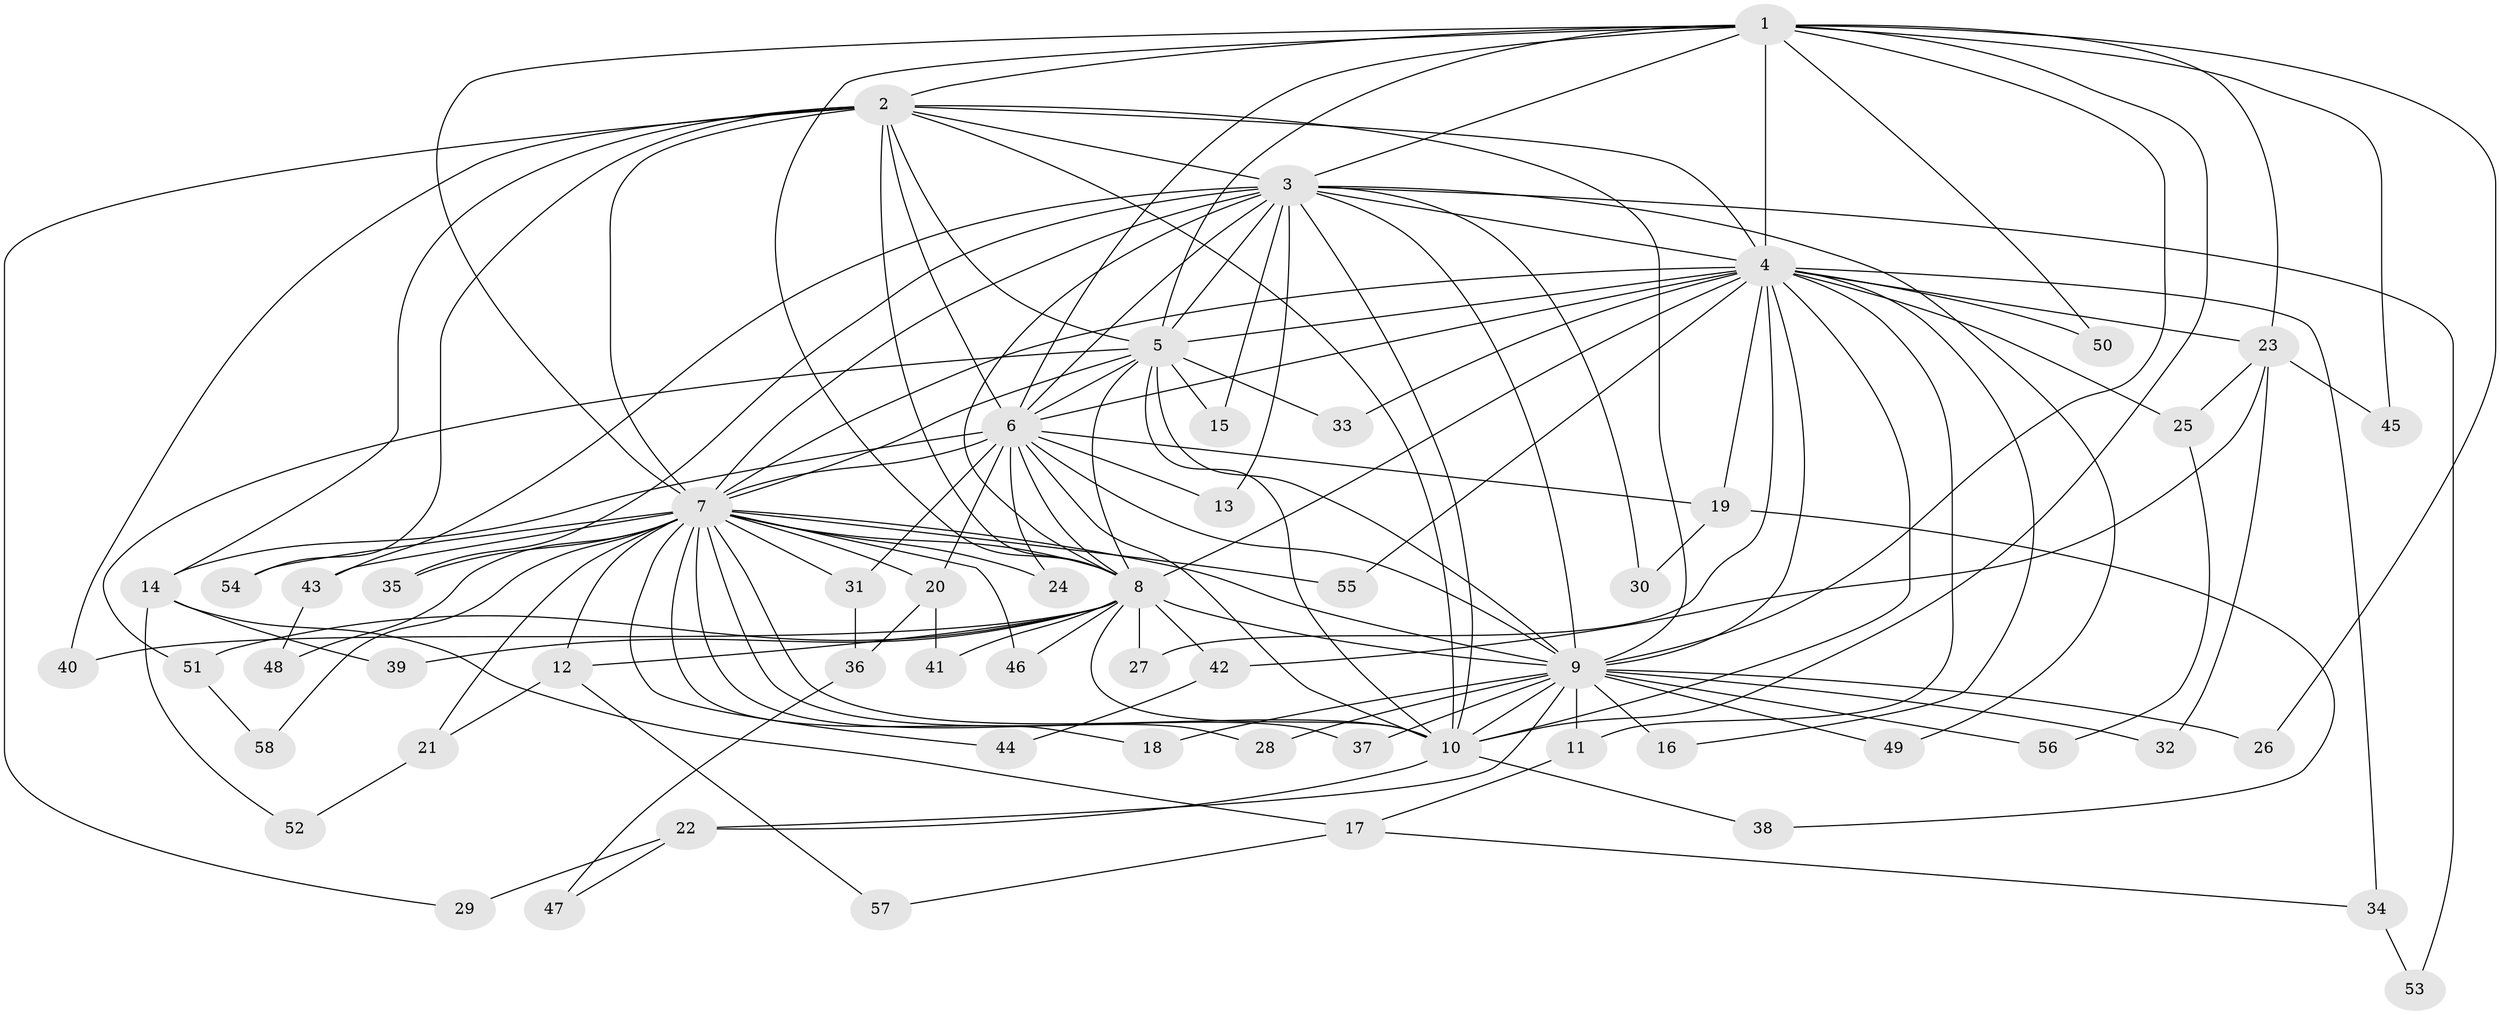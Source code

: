 // Generated by graph-tools (version 1.1) at 2025/49/03/09/25 03:49:30]
// undirected, 58 vertices, 141 edges
graph export_dot {
graph [start="1"]
  node [color=gray90,style=filled];
  1;
  2;
  3;
  4;
  5;
  6;
  7;
  8;
  9;
  10;
  11;
  12;
  13;
  14;
  15;
  16;
  17;
  18;
  19;
  20;
  21;
  22;
  23;
  24;
  25;
  26;
  27;
  28;
  29;
  30;
  31;
  32;
  33;
  34;
  35;
  36;
  37;
  38;
  39;
  40;
  41;
  42;
  43;
  44;
  45;
  46;
  47;
  48;
  49;
  50;
  51;
  52;
  53;
  54;
  55;
  56;
  57;
  58;
  1 -- 2;
  1 -- 3;
  1 -- 4;
  1 -- 5;
  1 -- 6;
  1 -- 7;
  1 -- 8;
  1 -- 9;
  1 -- 10;
  1 -- 23;
  1 -- 26;
  1 -- 45;
  1 -- 50;
  2 -- 3;
  2 -- 4;
  2 -- 5;
  2 -- 6;
  2 -- 7;
  2 -- 8;
  2 -- 9;
  2 -- 10;
  2 -- 14;
  2 -- 29;
  2 -- 40;
  2 -- 54;
  3 -- 4;
  3 -- 5;
  3 -- 6;
  3 -- 7;
  3 -- 8;
  3 -- 9;
  3 -- 10;
  3 -- 13;
  3 -- 15;
  3 -- 30;
  3 -- 35;
  3 -- 43;
  3 -- 49;
  3 -- 53;
  4 -- 5;
  4 -- 6;
  4 -- 7;
  4 -- 8;
  4 -- 9;
  4 -- 10;
  4 -- 11;
  4 -- 16;
  4 -- 19;
  4 -- 23;
  4 -- 25;
  4 -- 27;
  4 -- 33;
  4 -- 34;
  4 -- 50;
  4 -- 55;
  5 -- 6;
  5 -- 7;
  5 -- 8;
  5 -- 9;
  5 -- 10;
  5 -- 15;
  5 -- 33;
  5 -- 51;
  6 -- 7;
  6 -- 8;
  6 -- 9;
  6 -- 10;
  6 -- 13;
  6 -- 14;
  6 -- 19;
  6 -- 20;
  6 -- 24;
  6 -- 31;
  7 -- 8;
  7 -- 9;
  7 -- 10;
  7 -- 12;
  7 -- 18;
  7 -- 20;
  7 -- 21;
  7 -- 24;
  7 -- 28;
  7 -- 31;
  7 -- 35;
  7 -- 37;
  7 -- 43;
  7 -- 44;
  7 -- 46;
  7 -- 48;
  7 -- 54;
  7 -- 55;
  7 -- 58;
  8 -- 9;
  8 -- 10;
  8 -- 12;
  8 -- 27;
  8 -- 39;
  8 -- 40;
  8 -- 41;
  8 -- 42;
  8 -- 46;
  8 -- 51;
  9 -- 10;
  9 -- 11;
  9 -- 16;
  9 -- 18;
  9 -- 22;
  9 -- 26;
  9 -- 28;
  9 -- 32;
  9 -- 37;
  9 -- 49;
  9 -- 56;
  10 -- 22;
  10 -- 38;
  11 -- 17;
  12 -- 21;
  12 -- 57;
  14 -- 17;
  14 -- 39;
  14 -- 52;
  17 -- 34;
  17 -- 57;
  19 -- 30;
  19 -- 38;
  20 -- 36;
  20 -- 41;
  21 -- 52;
  22 -- 29;
  22 -- 47;
  23 -- 25;
  23 -- 32;
  23 -- 42;
  23 -- 45;
  25 -- 56;
  31 -- 36;
  34 -- 53;
  36 -- 47;
  42 -- 44;
  43 -- 48;
  51 -- 58;
}
